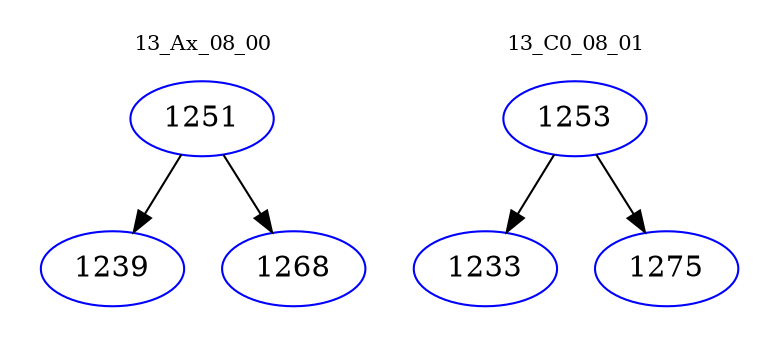 digraph{
subgraph cluster_0 {
color = white
label = "13_Ax_08_00";
fontsize=10;
T0_1251 [label="1251", color="blue"]
T0_1251 -> T0_1239 [color="black"]
T0_1239 [label="1239", color="blue"]
T0_1251 -> T0_1268 [color="black"]
T0_1268 [label="1268", color="blue"]
}
subgraph cluster_1 {
color = white
label = "13_C0_08_01";
fontsize=10;
T1_1253 [label="1253", color="blue"]
T1_1253 -> T1_1233 [color="black"]
T1_1233 [label="1233", color="blue"]
T1_1253 -> T1_1275 [color="black"]
T1_1275 [label="1275", color="blue"]
}
}
